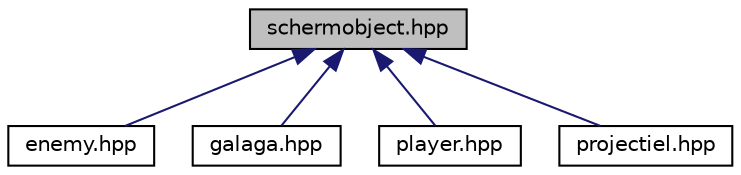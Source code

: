 digraph "schermobject.hpp"
{
  edge [fontname="Helvetica",fontsize="10",labelfontname="Helvetica",labelfontsize="10"];
  node [fontname="Helvetica",fontsize="10",shape=record];
  Node3 [label="schermobject.hpp",height=0.2,width=0.4,color="black", fillcolor="grey75", style="filled", fontcolor="black"];
  Node3 -> Node4 [dir="back",color="midnightblue",fontsize="10",style="solid",fontname="Helvetica"];
  Node4 [label="enemy.hpp",height=0.2,width=0.4,color="black", fillcolor="white", style="filled",URL="$enemy_8hpp_source.html"];
  Node3 -> Node5 [dir="back",color="midnightblue",fontsize="10",style="solid",fontname="Helvetica"];
  Node5 [label="galaga.hpp",height=0.2,width=0.4,color="black", fillcolor="white", style="filled",URL="$galaga_8hpp.html"];
  Node3 -> Node6 [dir="back",color="midnightblue",fontsize="10",style="solid",fontname="Helvetica"];
  Node6 [label="player.hpp",height=0.2,width=0.4,color="black", fillcolor="white", style="filled",URL="$player_8hpp.html"];
  Node3 -> Node7 [dir="back",color="midnightblue",fontsize="10",style="solid",fontname="Helvetica"];
  Node7 [label="projectiel.hpp",height=0.2,width=0.4,color="black", fillcolor="white", style="filled",URL="$projectiel_8hpp.html"];
}
